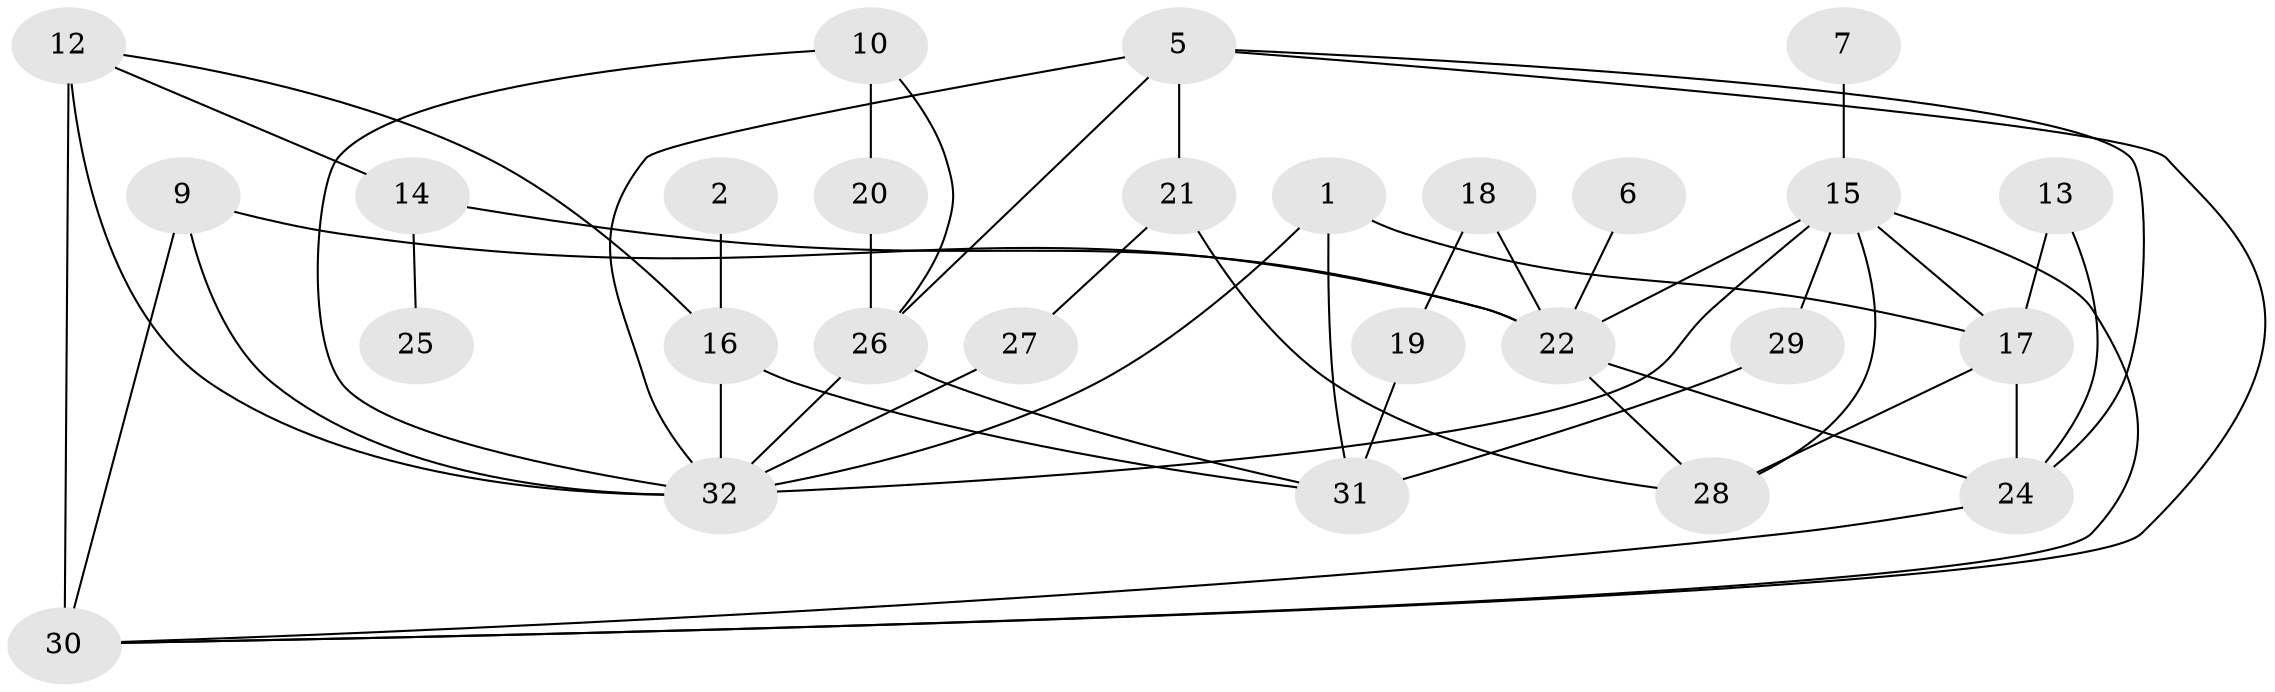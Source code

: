 // original degree distribution, {4: 0.15873015873015872, 3: 0.2857142857142857, 5: 0.1111111111111111, 2: 0.2222222222222222, 1: 0.1111111111111111, 0: 0.07936507936507936, 6: 0.031746031746031744}
// Generated by graph-tools (version 1.1) at 2025/00/03/09/25 03:00:46]
// undirected, 27 vertices, 48 edges
graph export_dot {
graph [start="1"]
  node [color=gray90,style=filled];
  1;
  2;
  5;
  6;
  7;
  9;
  10;
  12;
  13;
  14;
  15;
  16;
  17;
  18;
  19;
  20;
  21;
  22;
  24;
  25;
  26;
  27;
  28;
  29;
  30;
  31;
  32;
  1 -- 17 [weight=1.0];
  1 -- 31 [weight=1.0];
  1 -- 32 [weight=1.0];
  2 -- 16 [weight=1.0];
  5 -- 21 [weight=1.0];
  5 -- 24 [weight=1.0];
  5 -- 26 [weight=1.0];
  5 -- 30 [weight=1.0];
  5 -- 32 [weight=1.0];
  6 -- 22 [weight=2.0];
  7 -- 15 [weight=1.0];
  9 -- 22 [weight=1.0];
  9 -- 30 [weight=2.0];
  9 -- 32 [weight=1.0];
  10 -- 20 [weight=1.0];
  10 -- 26 [weight=1.0];
  10 -- 32 [weight=1.0];
  12 -- 14 [weight=1.0];
  12 -- 16 [weight=1.0];
  12 -- 30 [weight=2.0];
  12 -- 32 [weight=1.0];
  13 -- 17 [weight=1.0];
  13 -- 24 [weight=1.0];
  14 -- 22 [weight=1.0];
  14 -- 25 [weight=1.0];
  15 -- 17 [weight=1.0];
  15 -- 22 [weight=1.0];
  15 -- 28 [weight=1.0];
  15 -- 29 [weight=1.0];
  15 -- 30 [weight=1.0];
  15 -- 32 [weight=1.0];
  16 -- 31 [weight=1.0];
  16 -- 32 [weight=2.0];
  17 -- 24 [weight=1.0];
  17 -- 28 [weight=1.0];
  18 -- 19 [weight=2.0];
  18 -- 22 [weight=1.0];
  19 -- 31 [weight=2.0];
  20 -- 26 [weight=1.0];
  21 -- 27 [weight=1.0];
  21 -- 28 [weight=1.0];
  22 -- 24 [weight=1.0];
  22 -- 28 [weight=1.0];
  24 -- 30 [weight=1.0];
  26 -- 31 [weight=1.0];
  26 -- 32 [weight=1.0];
  27 -- 32 [weight=1.0];
  29 -- 31 [weight=1.0];
}
